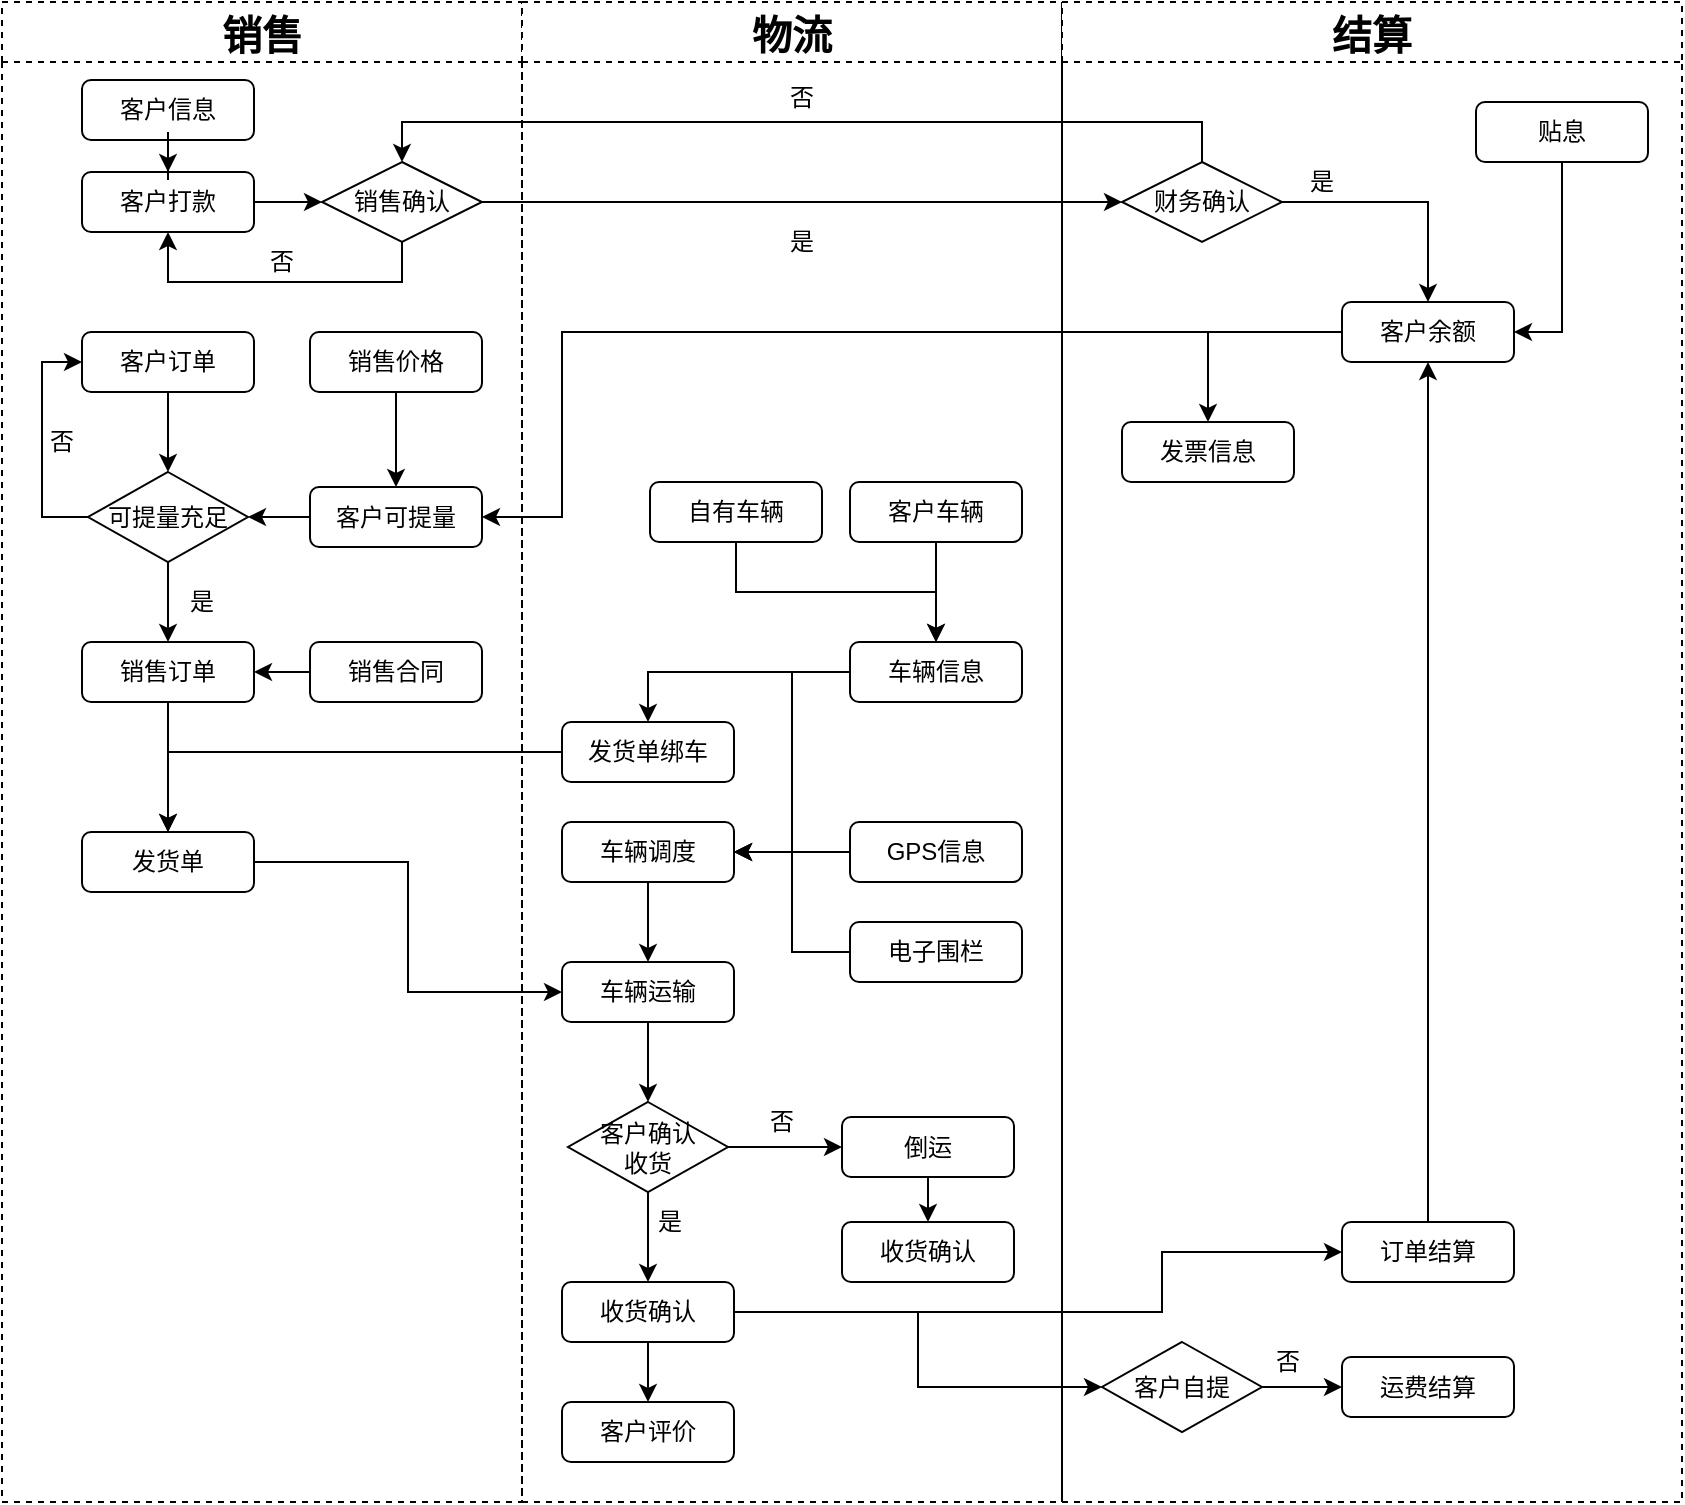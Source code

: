 <mxfile version="14.9.8" type="github">
  <diagram id="xPsRO_aAgE3z7UVWJmiW" name="Page-1">
    <mxGraphModel dx="1298" dy="821" grid="1" gridSize="10" guides="1" tooltips="1" connect="1" arrows="1" fold="1" page="1" pageScale="1" pageWidth="827" pageHeight="1169" math="0" shadow="0">
      <root>
        <mxCell id="0" />
        <mxCell id="1" parent="0" />
        <mxCell id="fUMfUtPxdI2d6QrOY5KO-28" style="edgeStyle=orthogonalEdgeStyle;rounded=0;orthogonalLoop=1;jettySize=auto;html=1;entryX=0;entryY=0.5;entryDx=0;entryDy=0;" parent="1" source="fUMfUtPxdI2d6QrOY5KO-1" target="fUMfUtPxdI2d6QrOY5KO-27" edge="1">
          <mxGeometry relative="1" as="geometry" />
        </mxCell>
        <mxCell id="fUMfUtPxdI2d6QrOY5KO-1" value="客户打款" style="rounded=1;whiteSpace=wrap;html=1;" parent="1" vertex="1">
          <mxGeometry x="220" y="185" width="86" height="30" as="geometry" />
        </mxCell>
        <mxCell id="fUMfUtPxdI2d6QrOY5KO-18" value="销售" style="swimlane;dashed=1;startSize=30;fontSize=20;" parent="1" vertex="1">
          <mxGeometry x="180" y="100" width="260" height="750" as="geometry">
            <mxRectangle x="100" y="140" width="60" height="23" as="alternateBounds" />
          </mxGeometry>
        </mxCell>
        <mxCell id="fUMfUtPxdI2d6QrOY5KO-27" value="销售确认" style="rhombus;whiteSpace=wrap;html=1;" parent="fUMfUtPxdI2d6QrOY5KO-18" vertex="1">
          <mxGeometry x="160" y="80" width="80" height="40" as="geometry" />
        </mxCell>
        <mxCell id="fUMfUtPxdI2d6QrOY5KO-46" style="edgeStyle=orthogonalEdgeStyle;rounded=0;orthogonalLoop=1;jettySize=auto;html=1;exitX=0.5;exitY=1;exitDx=0;exitDy=0;" parent="fUMfUtPxdI2d6QrOY5KO-18" source="fUMfUtPxdI2d6QrOY5KO-31" target="fUMfUtPxdI2d6QrOY5KO-38" edge="1">
          <mxGeometry relative="1" as="geometry" />
        </mxCell>
        <mxCell id="fUMfUtPxdI2d6QrOY5KO-31" value="客户订单" style="rounded=1;whiteSpace=wrap;html=1;" parent="fUMfUtPxdI2d6QrOY5KO-18" vertex="1">
          <mxGeometry x="40" y="165" width="86" height="30" as="geometry" />
        </mxCell>
        <mxCell id="fUMfUtPxdI2d6QrOY5KO-48" style="edgeStyle=orthogonalEdgeStyle;rounded=0;orthogonalLoop=1;jettySize=auto;html=1;entryX=1;entryY=0.5;entryDx=0;entryDy=0;" parent="fUMfUtPxdI2d6QrOY5KO-18" source="fUMfUtPxdI2d6QrOY5KO-35" target="fUMfUtPxdI2d6QrOY5KO-38" edge="1">
          <mxGeometry relative="1" as="geometry" />
        </mxCell>
        <mxCell id="fUMfUtPxdI2d6QrOY5KO-35" value="客户可提量" style="rounded=1;whiteSpace=wrap;html=1;" parent="fUMfUtPxdI2d6QrOY5KO-18" vertex="1">
          <mxGeometry x="154" y="242.5" width="86" height="30" as="geometry" />
        </mxCell>
        <mxCell id="fUMfUtPxdI2d6QrOY5KO-63" style="edgeStyle=orthogonalEdgeStyle;rounded=0;orthogonalLoop=1;jettySize=auto;html=1;entryX=0;entryY=0.5;entryDx=0;entryDy=0;" parent="fUMfUtPxdI2d6QrOY5KO-18" source="fUMfUtPxdI2d6QrOY5KO-38" target="fUMfUtPxdI2d6QrOY5KO-31" edge="1">
          <mxGeometry relative="1" as="geometry">
            <Array as="points">
              <mxPoint x="20" y="258" />
              <mxPoint x="20" y="180" />
            </Array>
          </mxGeometry>
        </mxCell>
        <mxCell id="fUMfUtPxdI2d6QrOY5KO-38" value="可提量充足" style="rhombus;whiteSpace=wrap;html=1;" parent="fUMfUtPxdI2d6QrOY5KO-18" vertex="1">
          <mxGeometry x="43" y="235" width="80" height="45" as="geometry" />
        </mxCell>
        <mxCell id="fUMfUtPxdI2d6QrOY5KO-40" value="客户信息" style="rounded=1;whiteSpace=wrap;html=1;" parent="fUMfUtPxdI2d6QrOY5KO-18" vertex="1">
          <mxGeometry x="40" y="39" width="86" height="30" as="geometry" />
        </mxCell>
        <mxCell id="fUMfUtPxdI2d6QrOY5KO-52" value="销售合同" style="rounded=1;whiteSpace=wrap;html=1;" parent="fUMfUtPxdI2d6QrOY5KO-18" vertex="1">
          <mxGeometry x="154" y="320" width="86" height="30" as="geometry" />
        </mxCell>
        <mxCell id="fUMfUtPxdI2d6QrOY5KO-54" value="发货单" style="rounded=1;whiteSpace=wrap;html=1;" parent="fUMfUtPxdI2d6QrOY5KO-18" vertex="1">
          <mxGeometry x="40" y="415" width="86" height="30" as="geometry" />
        </mxCell>
        <mxCell id="fUMfUtPxdI2d6QrOY5KO-60" value="否" style="text;html=1;strokeColor=none;fillColor=none;align=center;verticalAlign=middle;whiteSpace=wrap;rounded=0;" parent="fUMfUtPxdI2d6QrOY5KO-18" vertex="1">
          <mxGeometry x="120" y="120" width="40" height="20" as="geometry" />
        </mxCell>
        <mxCell id="fUMfUtPxdI2d6QrOY5KO-65" value="是" style="text;html=1;strokeColor=none;fillColor=none;align=center;verticalAlign=middle;whiteSpace=wrap;rounded=0;" parent="fUMfUtPxdI2d6QrOY5KO-18" vertex="1">
          <mxGeometry x="80" y="290" width="40" height="20" as="geometry" />
        </mxCell>
        <mxCell id="fUMfUtPxdI2d6QrOY5KO-111" value="销售价格" style="rounded=1;whiteSpace=wrap;html=1;" parent="fUMfUtPxdI2d6QrOY5KO-18" vertex="1">
          <mxGeometry x="154" y="165" width="86" height="30" as="geometry" />
        </mxCell>
        <mxCell id="fUMfUtPxdI2d6QrOY5KO-114" style="edgeStyle=orthogonalEdgeStyle;rounded=0;orthogonalLoop=1;jettySize=auto;html=1;entryX=0.5;entryY=0;entryDx=0;entryDy=0;" parent="fUMfUtPxdI2d6QrOY5KO-18" source="fUMfUtPxdI2d6QrOY5KO-111" target="fUMfUtPxdI2d6QrOY5KO-35" edge="1">
          <mxGeometry relative="1" as="geometry" />
        </mxCell>
        <mxCell id="fUMfUtPxdI2d6QrOY5KO-19" value="物流" style="swimlane;dashed=1;startSize=30;fontSize=20;" parent="1" vertex="1">
          <mxGeometry x="440" y="100" width="270" height="750" as="geometry">
            <mxRectangle x="360" y="140" width="60" height="23" as="alternateBounds" />
          </mxGeometry>
        </mxCell>
        <mxCell id="fUMfUtPxdI2d6QrOY5KO-57" value="车辆信息" style="rounded=1;whiteSpace=wrap;html=1;" parent="fUMfUtPxdI2d6QrOY5KO-19" vertex="1">
          <mxGeometry x="164" y="320" width="86" height="30" as="geometry" />
        </mxCell>
        <mxCell id="fUMfUtPxdI2d6QrOY5KO-59" value="否" style="text;html=1;strokeColor=none;fillColor=none;align=center;verticalAlign=middle;whiteSpace=wrap;rounded=0;" parent="fUMfUtPxdI2d6QrOY5KO-19" vertex="1">
          <mxGeometry x="120" y="38" width="40" height="20" as="geometry" />
        </mxCell>
        <mxCell id="fUMfUtPxdI2d6QrOY5KO-61" value="是" style="text;html=1;strokeColor=none;fillColor=none;align=center;verticalAlign=middle;whiteSpace=wrap;rounded=0;" parent="fUMfUtPxdI2d6QrOY5KO-19" vertex="1">
          <mxGeometry x="120" y="110" width="40" height="20" as="geometry" />
        </mxCell>
        <mxCell id="fUMfUtPxdI2d6QrOY5KO-66" value="GPS信息" style="rounded=1;whiteSpace=wrap;html=1;" parent="fUMfUtPxdI2d6QrOY5KO-19" vertex="1">
          <mxGeometry x="164" y="410" width="86" height="30" as="geometry" />
        </mxCell>
        <mxCell id="fUMfUtPxdI2d6QrOY5KO-67" value="电子围栏" style="rounded=1;whiteSpace=wrap;html=1;" parent="fUMfUtPxdI2d6QrOY5KO-19" vertex="1">
          <mxGeometry x="164" y="460" width="86" height="30" as="geometry" />
        </mxCell>
        <mxCell id="fUMfUtPxdI2d6QrOY5KO-88" value="" style="edgeStyle=orthogonalEdgeStyle;rounded=0;orthogonalLoop=1;jettySize=auto;html=1;" parent="fUMfUtPxdI2d6QrOY5KO-19" source="fUMfUtPxdI2d6QrOY5KO-80" target="fUMfUtPxdI2d6QrOY5KO-87" edge="1">
          <mxGeometry relative="1" as="geometry" />
        </mxCell>
        <mxCell id="fUMfUtPxdI2d6QrOY5KO-80" value="车辆运输" style="rounded=1;whiteSpace=wrap;html=1;" parent="fUMfUtPxdI2d6QrOY5KO-19" vertex="1">
          <mxGeometry x="20" y="480" width="86" height="30" as="geometry" />
        </mxCell>
        <mxCell id="fUMfUtPxdI2d6QrOY5KO-97" value="" style="edgeStyle=orthogonalEdgeStyle;rounded=0;orthogonalLoop=1;jettySize=auto;html=1;" parent="fUMfUtPxdI2d6QrOY5KO-19" source="fUMfUtPxdI2d6QrOY5KO-85" target="fUMfUtPxdI2d6QrOY5KO-96" edge="1">
          <mxGeometry relative="1" as="geometry" />
        </mxCell>
        <mxCell id="fUMfUtPxdI2d6QrOY5KO-85" value="收货确认" style="rounded=1;whiteSpace=wrap;html=1;" parent="fUMfUtPxdI2d6QrOY5KO-19" vertex="1">
          <mxGeometry x="20" y="640" width="86" height="30" as="geometry" />
        </mxCell>
        <mxCell id="fUMfUtPxdI2d6QrOY5KO-89" value="" style="edgeStyle=orthogonalEdgeStyle;rounded=0;orthogonalLoop=1;jettySize=auto;html=1;" parent="fUMfUtPxdI2d6QrOY5KO-19" source="fUMfUtPxdI2d6QrOY5KO-87" target="fUMfUtPxdI2d6QrOY5KO-85" edge="1">
          <mxGeometry relative="1" as="geometry" />
        </mxCell>
        <mxCell id="fUMfUtPxdI2d6QrOY5KO-87" value="客户确认&lt;br&gt;收货" style="rhombus;whiteSpace=wrap;html=1;" parent="fUMfUtPxdI2d6QrOY5KO-19" vertex="1">
          <mxGeometry x="23" y="550" width="80" height="45" as="geometry" />
        </mxCell>
        <mxCell id="fUMfUtPxdI2d6QrOY5KO-96" value="客户评价" style="rounded=1;whiteSpace=wrap;html=1;" parent="fUMfUtPxdI2d6QrOY5KO-19" vertex="1">
          <mxGeometry x="20" y="700" width="86" height="30" as="geometry" />
        </mxCell>
        <mxCell id="fUMfUtPxdI2d6QrOY5KO-106" value="" style="edgeStyle=orthogonalEdgeStyle;rounded=0;orthogonalLoop=1;jettySize=auto;html=1;" parent="fUMfUtPxdI2d6QrOY5KO-19" source="fUMfUtPxdI2d6QrOY5KO-98" target="fUMfUtPxdI2d6QrOY5KO-105" edge="1">
          <mxGeometry relative="1" as="geometry" />
        </mxCell>
        <mxCell id="fUMfUtPxdI2d6QrOY5KO-98" value="倒运" style="rounded=1;whiteSpace=wrap;html=1;" parent="fUMfUtPxdI2d6QrOY5KO-19" vertex="1">
          <mxGeometry x="160" y="557.5" width="86" height="30" as="geometry" />
        </mxCell>
        <mxCell id="fUMfUtPxdI2d6QrOY5KO-99" value="" style="edgeStyle=orthogonalEdgeStyle;rounded=0;orthogonalLoop=1;jettySize=auto;html=1;" parent="fUMfUtPxdI2d6QrOY5KO-19" source="fUMfUtPxdI2d6QrOY5KO-87" target="fUMfUtPxdI2d6QrOY5KO-98" edge="1">
          <mxGeometry relative="1" as="geometry" />
        </mxCell>
        <mxCell id="fUMfUtPxdI2d6QrOY5KO-102" value="否" style="text;html=1;strokeColor=none;fillColor=none;align=center;verticalAlign=middle;whiteSpace=wrap;rounded=0;" parent="fUMfUtPxdI2d6QrOY5KO-19" vertex="1">
          <mxGeometry x="110" y="550" width="40" height="20" as="geometry" />
        </mxCell>
        <mxCell id="fUMfUtPxdI2d6QrOY5KO-105" value="收货确认" style="rounded=1;whiteSpace=wrap;html=1;" parent="fUMfUtPxdI2d6QrOY5KO-19" vertex="1">
          <mxGeometry x="160" y="610" width="86" height="30" as="geometry" />
        </mxCell>
        <mxCell id="fUMfUtPxdI2d6QrOY5KO-146" style="edgeStyle=orthogonalEdgeStyle;rounded=0;orthogonalLoop=1;jettySize=auto;html=1;exitX=0.5;exitY=1;exitDx=0;exitDy=0;" parent="fUMfUtPxdI2d6QrOY5KO-19" source="fUMfUtPxdI2d6QrOY5KO-124" target="fUMfUtPxdI2d6QrOY5KO-57" edge="1">
          <mxGeometry relative="1" as="geometry" />
        </mxCell>
        <mxCell id="fUMfUtPxdI2d6QrOY5KO-124" value="自有车辆" style="rounded=1;whiteSpace=wrap;html=1;" parent="fUMfUtPxdI2d6QrOY5KO-19" vertex="1">
          <mxGeometry x="64" y="240" width="86" height="30" as="geometry" />
        </mxCell>
        <mxCell id="fUMfUtPxdI2d6QrOY5KO-145" style="edgeStyle=orthogonalEdgeStyle;rounded=0;orthogonalLoop=1;jettySize=auto;html=1;entryX=0.5;entryY=0;entryDx=0;entryDy=0;" parent="fUMfUtPxdI2d6QrOY5KO-19" source="fUMfUtPxdI2d6QrOY5KO-144" target="fUMfUtPxdI2d6QrOY5KO-57" edge="1">
          <mxGeometry relative="1" as="geometry" />
        </mxCell>
        <mxCell id="fUMfUtPxdI2d6QrOY5KO-144" value="客户车辆" style="rounded=1;whiteSpace=wrap;html=1;" parent="fUMfUtPxdI2d6QrOY5KO-19" vertex="1">
          <mxGeometry x="164" y="240" width="86" height="30" as="geometry" />
        </mxCell>
        <mxCell id="fUMfUtPxdI2d6QrOY5KO-20" value="结算" style="swimlane;dashed=1;startSize=30;fontSize=20;" parent="1" vertex="1">
          <mxGeometry x="710" y="100" width="310" height="750" as="geometry">
            <mxRectangle x="620" y="140" width="60" height="23" as="alternateBounds" />
          </mxGeometry>
        </mxCell>
        <mxCell id="fUMfUtPxdI2d6QrOY5KO-120" style="edgeStyle=orthogonalEdgeStyle;rounded=0;orthogonalLoop=1;jettySize=auto;html=1;entryX=0.5;entryY=0;entryDx=0;entryDy=0;" parent="fUMfUtPxdI2d6QrOY5KO-20" source="fUMfUtPxdI2d6QrOY5KO-21" target="fUMfUtPxdI2d6QrOY5KO-119" edge="1">
          <mxGeometry relative="1" as="geometry" />
        </mxCell>
        <mxCell id="fUMfUtPxdI2d6QrOY5KO-21" value="客户余额" style="rounded=1;whiteSpace=wrap;html=1;" parent="fUMfUtPxdI2d6QrOY5KO-20" vertex="1">
          <mxGeometry x="140" y="150" width="86" height="30" as="geometry" />
        </mxCell>
        <mxCell id="fUMfUtPxdI2d6QrOY5KO-30" style="edgeStyle=orthogonalEdgeStyle;rounded=0;orthogonalLoop=1;jettySize=auto;html=1;" parent="fUMfUtPxdI2d6QrOY5KO-20" source="fUMfUtPxdI2d6QrOY5KO-23" target="fUMfUtPxdI2d6QrOY5KO-21" edge="1">
          <mxGeometry relative="1" as="geometry" />
        </mxCell>
        <mxCell id="fUMfUtPxdI2d6QrOY5KO-23" value="财务确认" style="rhombus;whiteSpace=wrap;html=1;" parent="fUMfUtPxdI2d6QrOY5KO-20" vertex="1">
          <mxGeometry x="30" y="80" width="80" height="40" as="geometry" />
        </mxCell>
        <mxCell id="fUMfUtPxdI2d6QrOY5KO-62" value="是" style="text;html=1;strokeColor=none;fillColor=none;align=center;verticalAlign=middle;whiteSpace=wrap;rounded=0;" parent="fUMfUtPxdI2d6QrOY5KO-20" vertex="1">
          <mxGeometry x="110" y="80" width="40" height="20" as="geometry" />
        </mxCell>
        <mxCell id="fUMfUtPxdI2d6QrOY5KO-90" value="运费结算" style="rounded=1;whiteSpace=wrap;html=1;" parent="fUMfUtPxdI2d6QrOY5KO-20" vertex="1">
          <mxGeometry x="140" y="677.5" width="86" height="30" as="geometry" />
        </mxCell>
        <mxCell id="fUMfUtPxdI2d6QrOY5KO-116" style="edgeStyle=orthogonalEdgeStyle;rounded=0;orthogonalLoop=1;jettySize=auto;html=1;entryX=0.5;entryY=1;entryDx=0;entryDy=0;" parent="fUMfUtPxdI2d6QrOY5KO-20" source="fUMfUtPxdI2d6QrOY5KO-94" target="fUMfUtPxdI2d6QrOY5KO-21" edge="1">
          <mxGeometry relative="1" as="geometry" />
        </mxCell>
        <mxCell id="fUMfUtPxdI2d6QrOY5KO-94" value="订单结算" style="rounded=1;whiteSpace=wrap;html=1;" parent="fUMfUtPxdI2d6QrOY5KO-20" vertex="1">
          <mxGeometry x="140" y="610" width="86" height="30" as="geometry" />
        </mxCell>
        <mxCell id="fUMfUtPxdI2d6QrOY5KO-117" style="edgeStyle=orthogonalEdgeStyle;rounded=0;orthogonalLoop=1;jettySize=auto;html=1;entryX=1;entryY=0.5;entryDx=0;entryDy=0;exitX=0.5;exitY=1;exitDx=0;exitDy=0;" parent="fUMfUtPxdI2d6QrOY5KO-20" source="fUMfUtPxdI2d6QrOY5KO-109" target="fUMfUtPxdI2d6QrOY5KO-21" edge="1">
          <mxGeometry relative="1" as="geometry" />
        </mxCell>
        <mxCell id="fUMfUtPxdI2d6QrOY5KO-109" value="贴息" style="rounded=1;whiteSpace=wrap;html=1;" parent="fUMfUtPxdI2d6QrOY5KO-20" vertex="1">
          <mxGeometry x="207" y="50" width="86" height="30" as="geometry" />
        </mxCell>
        <mxCell id="fUMfUtPxdI2d6QrOY5KO-119" value="发票信息" style="rounded=1;whiteSpace=wrap;html=1;" parent="fUMfUtPxdI2d6QrOY5KO-20" vertex="1">
          <mxGeometry x="30" y="210" width="86" height="30" as="geometry" />
        </mxCell>
        <mxCell id="fUMfUtPxdI2d6QrOY5KO-149" style="edgeStyle=orthogonalEdgeStyle;rounded=0;orthogonalLoop=1;jettySize=auto;html=1;" parent="fUMfUtPxdI2d6QrOY5KO-20" source="fUMfUtPxdI2d6QrOY5KO-147" target="fUMfUtPxdI2d6QrOY5KO-90" edge="1">
          <mxGeometry relative="1" as="geometry" />
        </mxCell>
        <mxCell id="fUMfUtPxdI2d6QrOY5KO-147" value="客户自提" style="rhombus;whiteSpace=wrap;html=1;" parent="fUMfUtPxdI2d6QrOY5KO-20" vertex="1">
          <mxGeometry x="20" y="670" width="80" height="45" as="geometry" />
        </mxCell>
        <mxCell id="fUMfUtPxdI2d6QrOY5KO-150" value="否" style="text;html=1;strokeColor=none;fillColor=none;align=center;verticalAlign=middle;whiteSpace=wrap;rounded=0;" parent="fUMfUtPxdI2d6QrOY5KO-20" vertex="1">
          <mxGeometry x="93" y="670" width="40" height="20" as="geometry" />
        </mxCell>
        <mxCell id="fUMfUtPxdI2d6QrOY5KO-29" style="edgeStyle=orthogonalEdgeStyle;rounded=0;orthogonalLoop=1;jettySize=auto;html=1;entryX=0;entryY=0.5;entryDx=0;entryDy=0;" parent="1" source="fUMfUtPxdI2d6QrOY5KO-27" target="fUMfUtPxdI2d6QrOY5KO-23" edge="1">
          <mxGeometry relative="1" as="geometry" />
        </mxCell>
        <mxCell id="fUMfUtPxdI2d6QrOY5KO-43" style="edgeStyle=orthogonalEdgeStyle;rounded=0;orthogonalLoop=1;jettySize=auto;html=1;" parent="1" source="fUMfUtPxdI2d6QrOY5KO-40" target="fUMfUtPxdI2d6QrOY5KO-1" edge="1">
          <mxGeometry relative="1" as="geometry" />
        </mxCell>
        <mxCell id="fUMfUtPxdI2d6QrOY5KO-44" style="edgeStyle=orthogonalEdgeStyle;rounded=0;orthogonalLoop=1;jettySize=auto;html=1;exitX=0.5;exitY=0;exitDx=0;exitDy=0;entryX=0.5;entryY=0;entryDx=0;entryDy=0;" parent="1" source="fUMfUtPxdI2d6QrOY5KO-23" target="fUMfUtPxdI2d6QrOY5KO-27" edge="1">
          <mxGeometry relative="1" as="geometry" />
        </mxCell>
        <mxCell id="fUMfUtPxdI2d6QrOY5KO-45" style="edgeStyle=orthogonalEdgeStyle;rounded=0;orthogonalLoop=1;jettySize=auto;html=1;exitX=0.5;exitY=1;exitDx=0;exitDy=0;entryX=0.5;entryY=1;entryDx=0;entryDy=0;" parent="1" source="fUMfUtPxdI2d6QrOY5KO-27" target="fUMfUtPxdI2d6QrOY5KO-1" edge="1">
          <mxGeometry relative="1" as="geometry" />
        </mxCell>
        <mxCell id="fUMfUtPxdI2d6QrOY5KO-55" style="edgeStyle=orthogonalEdgeStyle;rounded=0;orthogonalLoop=1;jettySize=auto;html=1;" parent="1" source="fUMfUtPxdI2d6QrOY5KO-49" target="fUMfUtPxdI2d6QrOY5KO-54" edge="1">
          <mxGeometry relative="1" as="geometry" />
        </mxCell>
        <mxCell id="fUMfUtPxdI2d6QrOY5KO-49" value="销售订单" style="rounded=1;whiteSpace=wrap;html=1;" parent="1" vertex="1">
          <mxGeometry x="220" y="420" width="86" height="30" as="geometry" />
        </mxCell>
        <mxCell id="fUMfUtPxdI2d6QrOY5KO-50" style="edgeStyle=orthogonalEdgeStyle;rounded=0;orthogonalLoop=1;jettySize=auto;html=1;entryX=0.5;entryY=0;entryDx=0;entryDy=0;" parent="1" source="fUMfUtPxdI2d6QrOY5KO-38" target="fUMfUtPxdI2d6QrOY5KO-49" edge="1">
          <mxGeometry relative="1" as="geometry" />
        </mxCell>
        <mxCell id="fUMfUtPxdI2d6QrOY5KO-53" style="edgeStyle=orthogonalEdgeStyle;rounded=0;orthogonalLoop=1;jettySize=auto;html=1;entryX=1;entryY=0.5;entryDx=0;entryDy=0;" parent="1" source="fUMfUtPxdI2d6QrOY5KO-52" target="fUMfUtPxdI2d6QrOY5KO-49" edge="1">
          <mxGeometry relative="1" as="geometry" />
        </mxCell>
        <mxCell id="fUMfUtPxdI2d6QrOY5KO-151" style="edgeStyle=orthogonalEdgeStyle;rounded=0;orthogonalLoop=1;jettySize=auto;html=1;entryX=0.5;entryY=0;entryDx=0;entryDy=0;" parent="1" source="fUMfUtPxdI2d6QrOY5KO-56" target="fUMfUtPxdI2d6QrOY5KO-54" edge="1">
          <mxGeometry relative="1" as="geometry" />
        </mxCell>
        <mxCell id="fUMfUtPxdI2d6QrOY5KO-56" value="发货单绑车" style="rounded=1;whiteSpace=wrap;html=1;" parent="1" vertex="1">
          <mxGeometry x="460" y="460" width="86" height="30" as="geometry" />
        </mxCell>
        <mxCell id="fUMfUtPxdI2d6QrOY5KO-64" value="否" style="text;html=1;strokeColor=none;fillColor=none;align=center;verticalAlign=middle;whiteSpace=wrap;rounded=0;" parent="1" vertex="1">
          <mxGeometry x="190" y="310" width="40" height="20" as="geometry" />
        </mxCell>
        <mxCell id="fUMfUtPxdI2d6QrOY5KO-81" style="edgeStyle=orthogonalEdgeStyle;rounded=0;orthogonalLoop=1;jettySize=auto;html=1;" parent="1" source="fUMfUtPxdI2d6QrOY5KO-73" target="fUMfUtPxdI2d6QrOY5KO-80" edge="1">
          <mxGeometry relative="1" as="geometry" />
        </mxCell>
        <mxCell id="fUMfUtPxdI2d6QrOY5KO-73" value="车辆调度" style="rounded=1;whiteSpace=wrap;html=1;" parent="1" vertex="1">
          <mxGeometry x="460" y="510" width="86" height="30" as="geometry" />
        </mxCell>
        <mxCell id="fUMfUtPxdI2d6QrOY5KO-75" value="" style="edgeStyle=orthogonalEdgeStyle;rounded=0;orthogonalLoop=1;jettySize=auto;html=1;" parent="1" source="fUMfUtPxdI2d6QrOY5KO-66" target="fUMfUtPxdI2d6QrOY5KO-73" edge="1">
          <mxGeometry relative="1" as="geometry" />
        </mxCell>
        <mxCell id="fUMfUtPxdI2d6QrOY5KO-78" style="edgeStyle=orthogonalEdgeStyle;rounded=0;orthogonalLoop=1;jettySize=auto;html=1;entryX=1;entryY=0.5;entryDx=0;entryDy=0;" parent="1" source="fUMfUtPxdI2d6QrOY5KO-67" target="fUMfUtPxdI2d6QrOY5KO-73" edge="1">
          <mxGeometry relative="1" as="geometry" />
        </mxCell>
        <mxCell id="fUMfUtPxdI2d6QrOY5KO-82" style="edgeStyle=orthogonalEdgeStyle;rounded=0;orthogonalLoop=1;jettySize=auto;html=1;entryX=0;entryY=0.5;entryDx=0;entryDy=0;" parent="1" source="fUMfUtPxdI2d6QrOY5KO-54" target="fUMfUtPxdI2d6QrOY5KO-80" edge="1">
          <mxGeometry relative="1" as="geometry" />
        </mxCell>
        <mxCell id="fUMfUtPxdI2d6QrOY5KO-101" style="edgeStyle=orthogonalEdgeStyle;rounded=0;orthogonalLoop=1;jettySize=auto;html=1;entryX=0;entryY=0.5;entryDx=0;entryDy=0;" parent="1" source="fUMfUtPxdI2d6QrOY5KO-85" target="fUMfUtPxdI2d6QrOY5KO-94" edge="1">
          <mxGeometry relative="1" as="geometry">
            <Array as="points">
              <mxPoint x="760" y="755" />
              <mxPoint x="760" y="725" />
            </Array>
          </mxGeometry>
        </mxCell>
        <mxCell id="fUMfUtPxdI2d6QrOY5KO-103" value="是" style="text;html=1;strokeColor=none;fillColor=none;align=center;verticalAlign=middle;whiteSpace=wrap;rounded=0;" parent="1" vertex="1">
          <mxGeometry x="494" y="700" width="40" height="20" as="geometry" />
        </mxCell>
        <mxCell id="fUMfUtPxdI2d6QrOY5KO-121" style="edgeStyle=orthogonalEdgeStyle;rounded=0;orthogonalLoop=1;jettySize=auto;html=1;entryX=0.5;entryY=0;entryDx=0;entryDy=0;" parent="1" source="fUMfUtPxdI2d6QrOY5KO-57" target="fUMfUtPxdI2d6QrOY5KO-56" edge="1">
          <mxGeometry relative="1" as="geometry" />
        </mxCell>
        <mxCell id="fUMfUtPxdI2d6QrOY5KO-123" style="edgeStyle=orthogonalEdgeStyle;rounded=0;orthogonalLoop=1;jettySize=auto;html=1;entryX=1;entryY=0.5;entryDx=0;entryDy=0;" parent="1" source="fUMfUtPxdI2d6QrOY5KO-57" target="fUMfUtPxdI2d6QrOY5KO-73" edge="1">
          <mxGeometry relative="1" as="geometry" />
        </mxCell>
        <mxCell id="fUMfUtPxdI2d6QrOY5KO-148" style="edgeStyle=orthogonalEdgeStyle;rounded=0;orthogonalLoop=1;jettySize=auto;html=1;exitX=1;exitY=0.5;exitDx=0;exitDy=0;entryX=0;entryY=0.5;entryDx=0;entryDy=0;" parent="1" source="fUMfUtPxdI2d6QrOY5KO-85" target="fUMfUtPxdI2d6QrOY5KO-147" edge="1">
          <mxGeometry relative="1" as="geometry" />
        </mxCell>
        <mxCell id="fUMfUtPxdI2d6QrOY5KO-113" style="edgeStyle=orthogonalEdgeStyle;rounded=0;orthogonalLoop=1;jettySize=auto;html=1;entryX=1;entryY=0.5;entryDx=0;entryDy=0;" parent="1" source="fUMfUtPxdI2d6QrOY5KO-21" target="fUMfUtPxdI2d6QrOY5KO-35" edge="1">
          <mxGeometry relative="1" as="geometry">
            <Array as="points">
              <mxPoint x="460" y="265" />
              <mxPoint x="460" y="358" />
            </Array>
          </mxGeometry>
        </mxCell>
      </root>
    </mxGraphModel>
  </diagram>
</mxfile>
